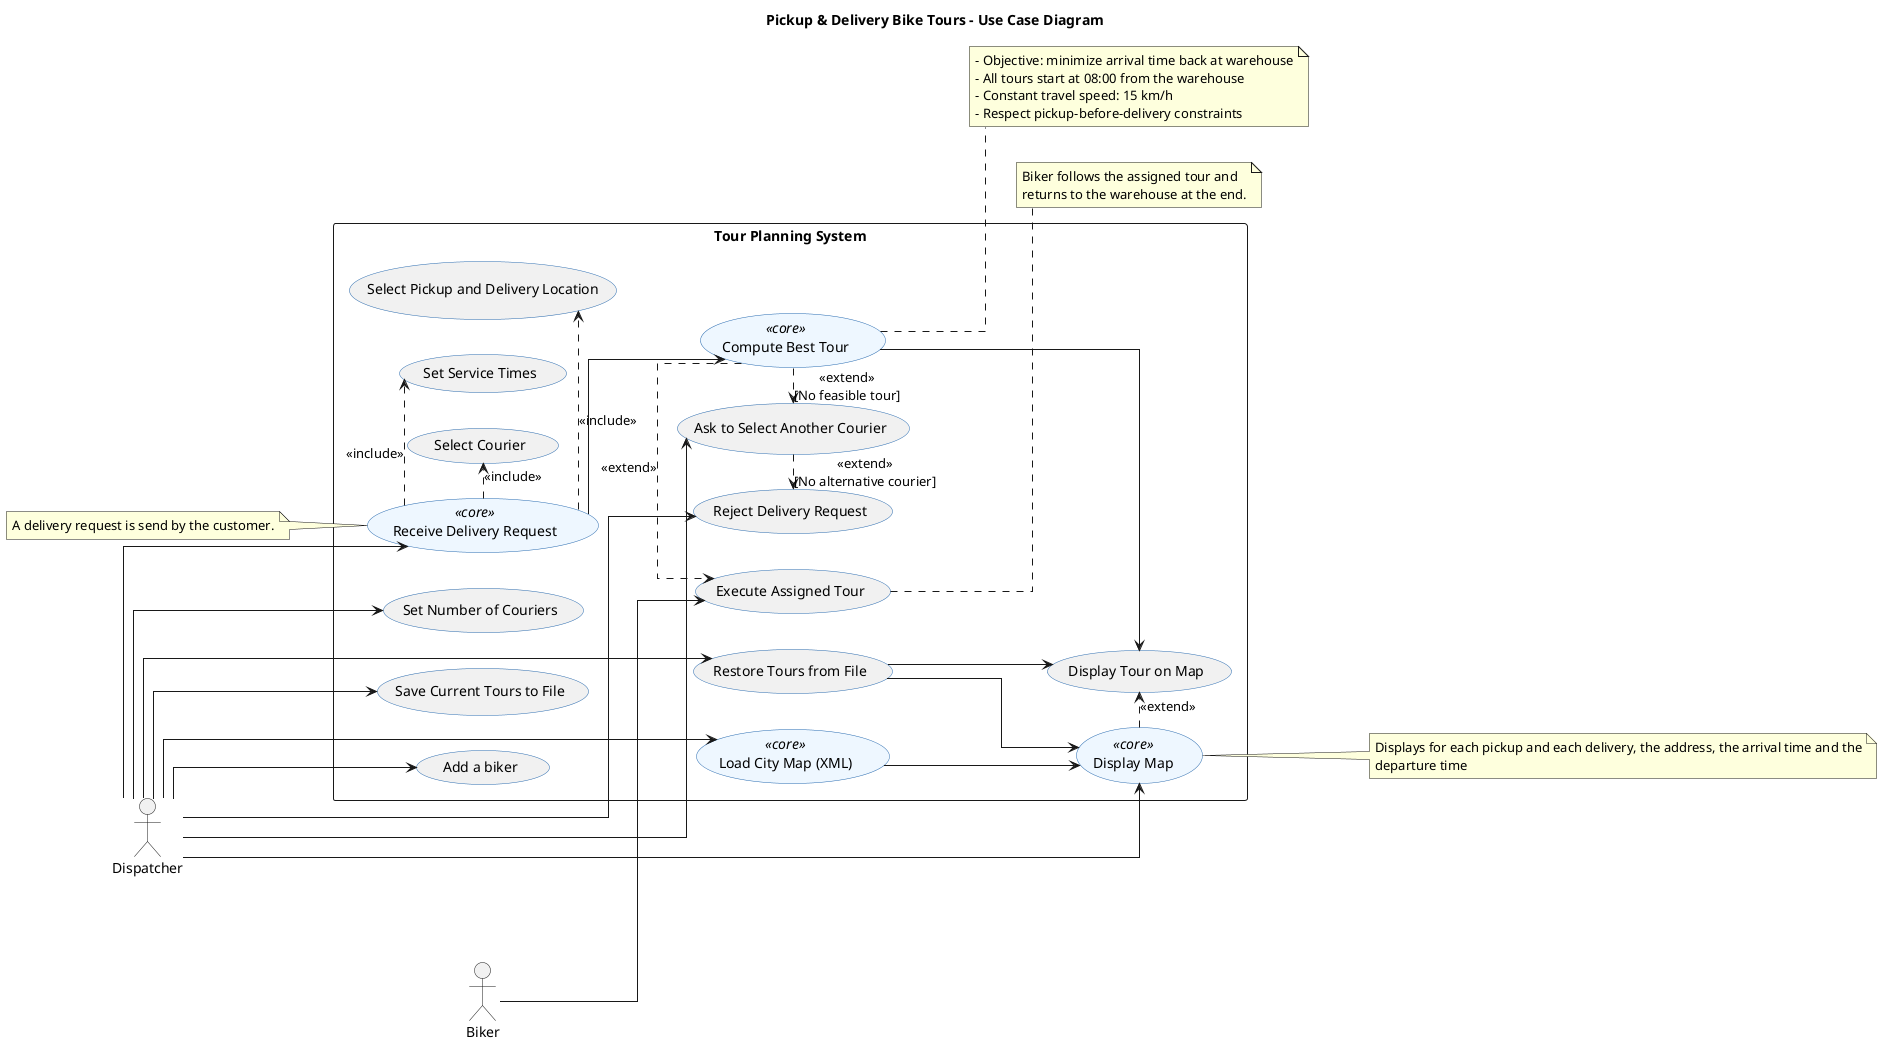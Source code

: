 @startuml name UCdiagram
' Force straight (orthogonal) links
skinparam linetype ortho
title Pickup & Delivery Bike Tours - Use Case Diagram

skinparam usecase {
  BackgroundColor<<core>> #EEF7FF
  BorderColor #2B6CB0
}

left to right direction

actor Dispatcher
actor Biker

rectangle "Tour Planning System" as System {

  usecase UC_Load         as "Load City Map (XML)" <<core>>
  usecase UC_DisplayMap   as "Display Map" <<core>>
  usecase UC_SetCouriers  as "Set Number of Couriers"

  usecase UC_Receive        as "Receive Delivery Request" <<core>>
  usecase UC_SelectCourier as "Select Courier"
  usecase UC_Pickup_Delivery       as "Select Pickup and Delivery Location"
  usecase UC_ServiceTimes as "Set Service Times"

  usecase UC_Compute      as "Compute Best Tour" <<core>>
  usecase UC_DisplayTour  as "Display Tour on Map"

  usecase UC_AskOther     as "Ask to Select Another Courier"
  usecase UC_Reject       as "Reject Delivery Request"

  usecase UC_Save         as "Save Current Tours to File"
  usecase UC_Restore      as "Restore Tours from File"

  usecase UC_Execute      as "Execute Assigned Tour"

  usecase UC_AddBikers as "Add a biker"
}

' Actor → Use cases
Dispatcher --> UC_Load
Dispatcher --> UC_DisplayMap
Dispatcher --> UC_SetCouriers
Dispatcher --> UC_AddBikers

Dispatcher --> UC_Receive
Dispatcher --> UC_Save
Dispatcher --> UC_Restore

Biker --> UC_Execute


' Includes (decomposition)
UC_Receive .> UC_SelectCourier : <<include>>
UC_Receive .> UC_Pickup_Delivery : <<include>>
UC_Receive .> UC_ServiceTimes : <<include>>

' Main computation and downstream effects
UC_Receive --> UC_Compute
UC_Compute .> UC_Execute : <<extend>>
UC_Compute --> UC_DisplayTour

' Dispatcher interacts when infeasible
UC_Compute .> UC_AskOther : <<extend>>\n[No feasible tour]
Dispatcher --> UC_AskOther

' If still none available, reject
UC_AskOther .> UC_Reject : <<extend>>\n[No alternative courier]
Dispatcher --> UC_Reject

' Map display is also available after load/restore
UC_Load --> UC_DisplayMap
UC_Restore --> UC_DisplayMap
UC_Restore --> UC_DisplayTour

UC_DisplayMap .> UC_DisplayTour : <<extend>>

' Notes / business rules
note right of UC_Compute
- Objective: minimize arrival time back at warehouse
- All tours start at 08:00 from the warehouse
- Constant travel speed: 15 km/h
- Respect pickup-before-delivery constraints
end note

note right of UC_Execute
Biker follows the assigned tour and
returns to the warehouse at the end.
end note

note left of UC_Receive
A delivery request is send by the customer.
end note

note right of UC_DisplayMap
Displays for each pickup and each delivery, the address, the arrival time and the
departure time
end note 

@enduml
